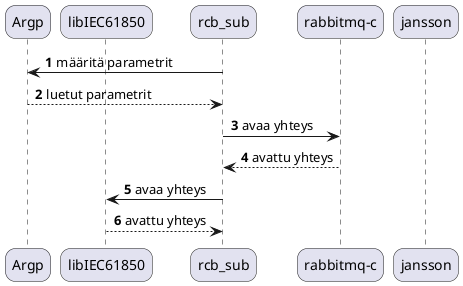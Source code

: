 @startuml
autonumber

skinparam roundcorner 20

participant "Argp" as argp
participant "libIEC61850" as libiec
participant "rcb_sub" as rcbsub
participant "rabbitmq-c" as mqc
participant "jansson" as json

rcbsub -> argp : määritä parametrit
argp --> rcbsub : luetut parametrit
rcbsub -> mqc : avaa yhteys
mqc --> rcbsub : avattu yhteys
rcbsub -> libiec : avaa yhteys
libiec --> rcbsub : avattu yhteys
@enduml
